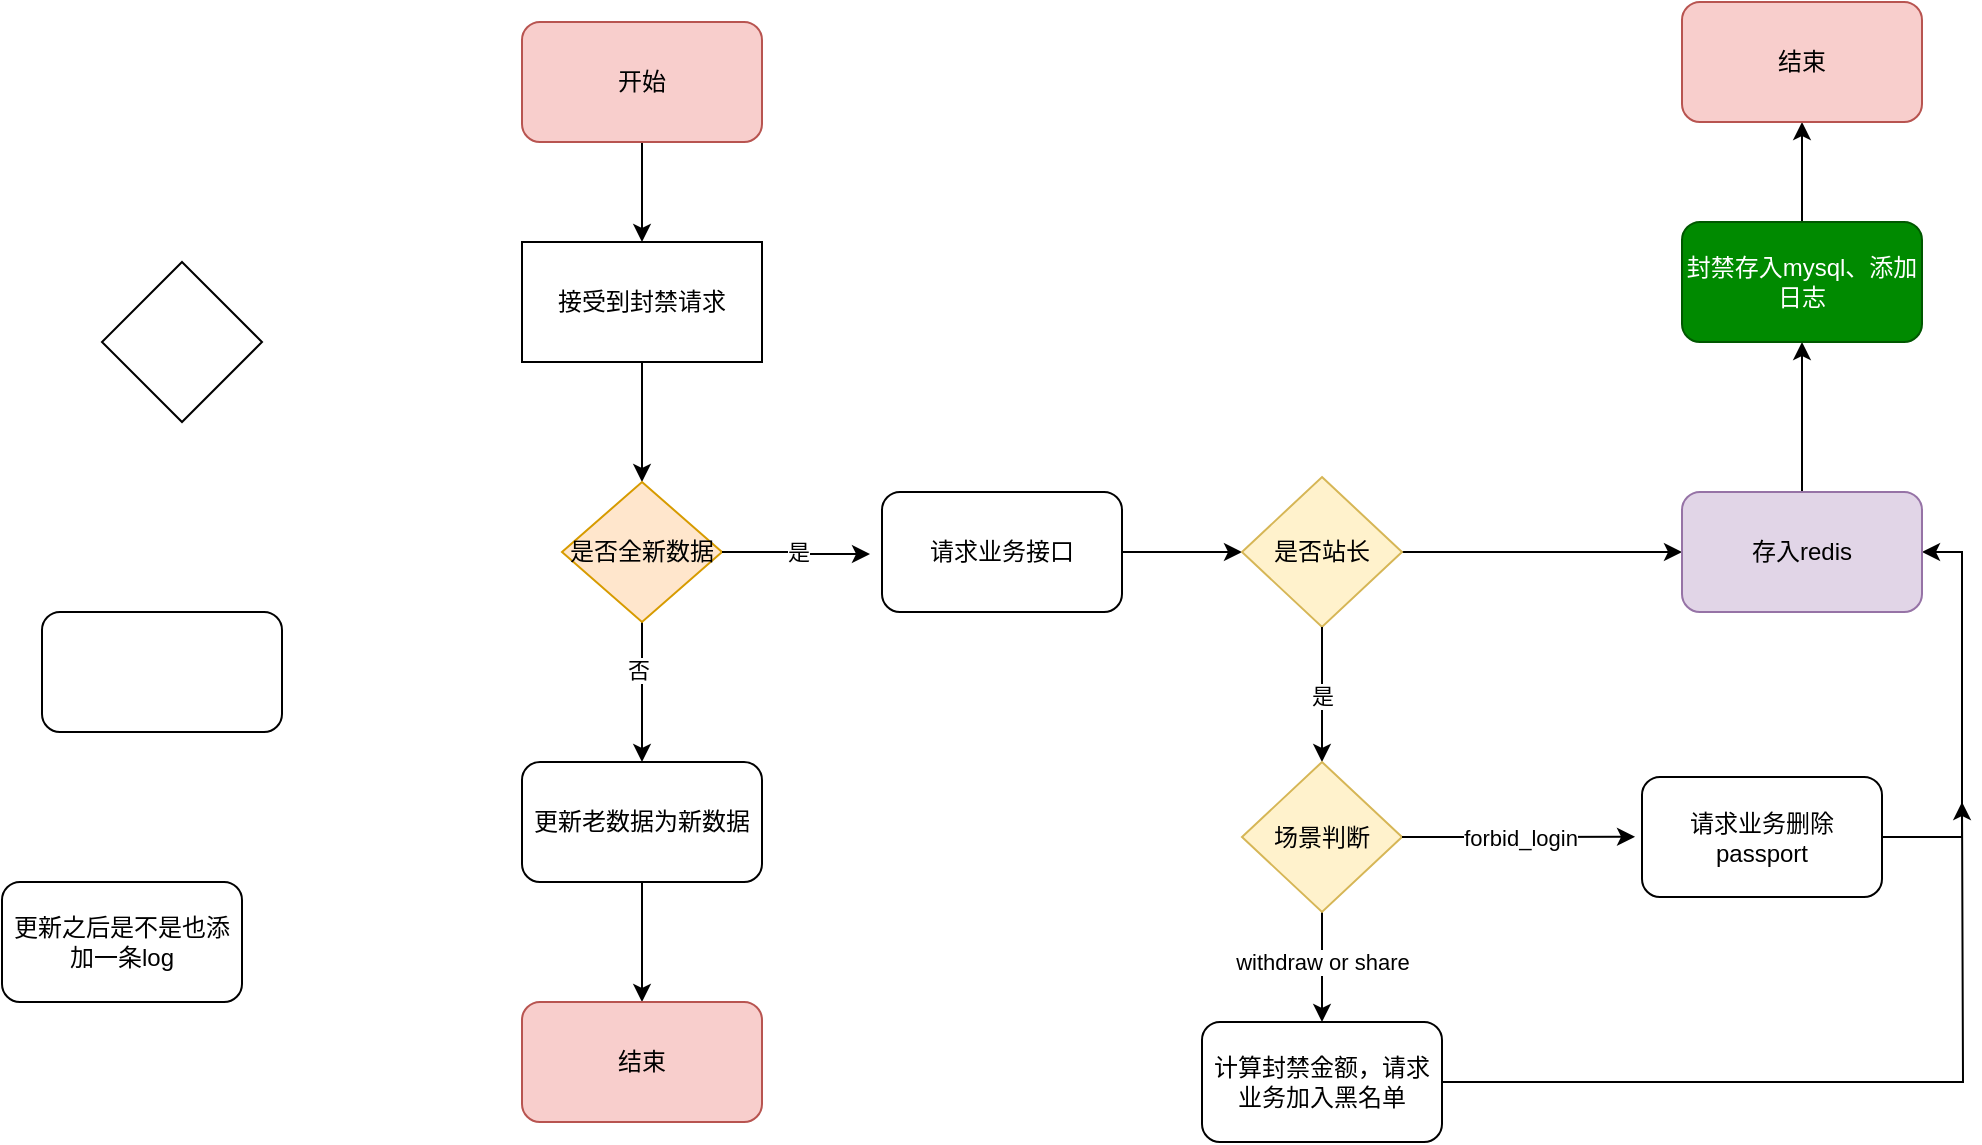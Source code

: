 <mxfile version="22.0.8" type="github">
  <diagram name="第 1 页" id="ECYKDuq8ofSZ6pfcjwfA">
    <mxGraphModel dx="1247" dy="1861" grid="1" gridSize="10" guides="1" tooltips="1" connect="1" arrows="1" fold="1" page="1" pageScale="1" pageWidth="827" pageHeight="1169" math="0" shadow="0">
      <root>
        <mxCell id="0" />
        <mxCell id="1" parent="0" />
        <mxCell id="UDzMC0Z9HXb_niioeU1D-3" style="edgeStyle=orthogonalEdgeStyle;rounded=0;orthogonalLoop=1;jettySize=auto;html=1;exitX=0.5;exitY=1;exitDx=0;exitDy=0;entryX=0.5;entryY=0;entryDx=0;entryDy=0;" edge="1" parent="1" source="UDzMC0Z9HXb_niioeU1D-1">
          <mxGeometry relative="1" as="geometry">
            <mxPoint x="350" y="200" as="targetPoint" />
          </mxGeometry>
        </mxCell>
        <mxCell id="UDzMC0Z9HXb_niioeU1D-1" value="接受到封禁请求" style="rounded=0;whiteSpace=wrap;html=1;" vertex="1" parent="1">
          <mxGeometry x="290" y="80" width="120" height="60" as="geometry" />
        </mxCell>
        <mxCell id="UDzMC0Z9HXb_niioeU1D-8" style="edgeStyle=orthogonalEdgeStyle;rounded=0;orthogonalLoop=1;jettySize=auto;html=1;exitX=0.5;exitY=1;exitDx=0;exitDy=0;entryX=0.5;entryY=0;entryDx=0;entryDy=0;" edge="1" parent="1" source="UDzMC0Z9HXb_niioeU1D-4" target="UDzMC0Z9HXb_niioeU1D-7">
          <mxGeometry relative="1" as="geometry" />
        </mxCell>
        <mxCell id="UDzMC0Z9HXb_niioeU1D-9" value="否" style="edgeLabel;html=1;align=center;verticalAlign=middle;resizable=0;points=[];" vertex="1" connectable="0" parent="UDzMC0Z9HXb_niioeU1D-8">
          <mxGeometry x="-0.314" y="-2" relative="1" as="geometry">
            <mxPoint as="offset" />
          </mxGeometry>
        </mxCell>
        <mxCell id="UDzMC0Z9HXb_niioeU1D-4" value="是否全新数据" style="rhombus;whiteSpace=wrap;html=1;fillColor=#ffe6cc;strokeColor=#d79b00;" vertex="1" parent="1">
          <mxGeometry x="310" y="200" width="80" height="70" as="geometry" />
        </mxCell>
        <mxCell id="UDzMC0Z9HXb_niioeU1D-15" style="edgeStyle=orthogonalEdgeStyle;rounded=0;orthogonalLoop=1;jettySize=auto;html=1;exitX=0.5;exitY=1;exitDx=0;exitDy=0;entryX=0.5;entryY=0;entryDx=0;entryDy=0;" edge="1" parent="1" source="UDzMC0Z9HXb_niioeU1D-7" target="UDzMC0Z9HXb_niioeU1D-14">
          <mxGeometry relative="1" as="geometry" />
        </mxCell>
        <mxCell id="UDzMC0Z9HXb_niioeU1D-7" value="更新老数据为新数据" style="rounded=1;whiteSpace=wrap;html=1;" vertex="1" parent="1">
          <mxGeometry x="290" y="340" width="120" height="60" as="geometry" />
        </mxCell>
        <mxCell id="UDzMC0Z9HXb_niioeU1D-19" style="edgeStyle=orthogonalEdgeStyle;rounded=0;orthogonalLoop=1;jettySize=auto;html=1;exitX=1;exitY=0.5;exitDx=0;exitDy=0;" edge="1" parent="1" source="UDzMC0Z9HXb_niioeU1D-10" target="UDzMC0Z9HXb_niioeU1D-13">
          <mxGeometry relative="1" as="geometry">
            <mxPoint x="630" y="235" as="targetPoint" />
          </mxGeometry>
        </mxCell>
        <mxCell id="UDzMC0Z9HXb_niioeU1D-10" value="请求业务接口" style="rounded=1;whiteSpace=wrap;html=1;" vertex="1" parent="1">
          <mxGeometry x="470" y="205" width="120" height="60" as="geometry" />
        </mxCell>
        <mxCell id="UDzMC0Z9HXb_niioeU1D-11" value="是" style="edgeStyle=orthogonalEdgeStyle;rounded=0;orthogonalLoop=1;jettySize=auto;html=1;exitX=1;exitY=0.5;exitDx=0;exitDy=0;entryX=-0.05;entryY=0.517;entryDx=0;entryDy=0;entryPerimeter=0;" edge="1" parent="1" source="UDzMC0Z9HXb_niioeU1D-4" target="UDzMC0Z9HXb_niioeU1D-10">
          <mxGeometry relative="1" as="geometry" />
        </mxCell>
        <mxCell id="UDzMC0Z9HXb_niioeU1D-33" style="edgeStyle=orthogonalEdgeStyle;rounded=0;orthogonalLoop=1;jettySize=auto;html=1;exitX=1;exitY=0.5;exitDx=0;exitDy=0;entryX=0;entryY=0.5;entryDx=0;entryDy=0;" edge="1" parent="1" source="UDzMC0Z9HXb_niioeU1D-13" target="UDzMC0Z9HXb_niioeU1D-32">
          <mxGeometry relative="1" as="geometry" />
        </mxCell>
        <mxCell id="UDzMC0Z9HXb_niioeU1D-13" value="是否站长" style="rhombus;whiteSpace=wrap;html=1;fillColor=#fff2cc;strokeColor=#d6b656;" vertex="1" parent="1">
          <mxGeometry x="650" y="197.5" width="80" height="75" as="geometry" />
        </mxCell>
        <mxCell id="UDzMC0Z9HXb_niioeU1D-14" value="结束" style="rounded=1;whiteSpace=wrap;html=1;fillColor=#f8cecc;strokeColor=#b85450;" vertex="1" parent="1">
          <mxGeometry x="290" y="460" width="120" height="60" as="geometry" />
        </mxCell>
        <mxCell id="UDzMC0Z9HXb_niioeU1D-17" style="edgeStyle=orthogonalEdgeStyle;rounded=0;orthogonalLoop=1;jettySize=auto;html=1;exitX=0.5;exitY=1;exitDx=0;exitDy=0;entryX=0.5;entryY=0;entryDx=0;entryDy=0;" edge="1" parent="1" source="UDzMC0Z9HXb_niioeU1D-16" target="UDzMC0Z9HXb_niioeU1D-1">
          <mxGeometry relative="1" as="geometry" />
        </mxCell>
        <mxCell id="UDzMC0Z9HXb_niioeU1D-16" value="开始" style="rounded=1;whiteSpace=wrap;html=1;fillColor=#f8cecc;strokeColor=#b85450;" vertex="1" parent="1">
          <mxGeometry x="290" y="-30" width="120" height="60" as="geometry" />
        </mxCell>
        <mxCell id="UDzMC0Z9HXb_niioeU1D-18" value="更新之后是不是也添加一条log" style="rounded=1;whiteSpace=wrap;html=1;" vertex="1" parent="1">
          <mxGeometry x="30" y="400" width="120" height="60" as="geometry" />
        </mxCell>
        <mxCell id="UDzMC0Z9HXb_niioeU1D-20" value="" style="rounded=1;whiteSpace=wrap;html=1;" vertex="1" parent="1">
          <mxGeometry x="50" y="265" width="120" height="60" as="geometry" />
        </mxCell>
        <mxCell id="UDzMC0Z9HXb_niioeU1D-21" value="" style="rhombus;whiteSpace=wrap;html=1;" vertex="1" parent="1">
          <mxGeometry x="80" y="90" width="80" height="80" as="geometry" />
        </mxCell>
        <mxCell id="UDzMC0Z9HXb_niioeU1D-23" value="是" style="edgeStyle=orthogonalEdgeStyle;rounded=0;orthogonalLoop=1;jettySize=auto;html=1;exitX=0.5;exitY=1;exitDx=0;exitDy=0;entryX=0.5;entryY=0;entryDx=0;entryDy=0;" edge="1" parent="1" source="UDzMC0Z9HXb_niioeU1D-13" target="UDzMC0Z9HXb_niioeU1D-24">
          <mxGeometry relative="1" as="geometry">
            <mxPoint x="689.28" y="336.82" as="targetPoint" />
          </mxGeometry>
        </mxCell>
        <mxCell id="UDzMC0Z9HXb_niioeU1D-26" style="edgeStyle=orthogonalEdgeStyle;rounded=0;orthogonalLoop=1;jettySize=auto;html=1;exitX=0.5;exitY=1;exitDx=0;exitDy=0;" edge="1" parent="1" source="UDzMC0Z9HXb_niioeU1D-24" target="UDzMC0Z9HXb_niioeU1D-25">
          <mxGeometry relative="1" as="geometry" />
        </mxCell>
        <mxCell id="UDzMC0Z9HXb_niioeU1D-27" value="withdraw or share" style="edgeLabel;html=1;align=center;verticalAlign=middle;resizable=0;points=[];" vertex="1" connectable="0" parent="UDzMC0Z9HXb_niioeU1D-26">
          <mxGeometry x="-0.088" relative="1" as="geometry">
            <mxPoint as="offset" />
          </mxGeometry>
        </mxCell>
        <mxCell id="UDzMC0Z9HXb_niioeU1D-24" value="场景判断" style="rhombus;whiteSpace=wrap;html=1;fillColor=#fff2cc;strokeColor=#d6b656;" vertex="1" parent="1">
          <mxGeometry x="650" y="340" width="80" height="75" as="geometry" />
        </mxCell>
        <mxCell id="UDzMC0Z9HXb_niioeU1D-35" style="edgeStyle=orthogonalEdgeStyle;rounded=0;orthogonalLoop=1;jettySize=auto;html=1;exitX=1;exitY=0.5;exitDx=0;exitDy=0;" edge="1" parent="1" source="UDzMC0Z9HXb_niioeU1D-25">
          <mxGeometry relative="1" as="geometry">
            <mxPoint x="1010" y="360" as="targetPoint" />
          </mxGeometry>
        </mxCell>
        <mxCell id="UDzMC0Z9HXb_niioeU1D-25" value="计算封禁金额，请求业务加入黑名单" style="rounded=1;whiteSpace=wrap;html=1;" vertex="1" parent="1">
          <mxGeometry x="630" y="470" width="120" height="60" as="geometry" />
        </mxCell>
        <mxCell id="UDzMC0Z9HXb_niioeU1D-34" style="edgeStyle=orthogonalEdgeStyle;rounded=0;orthogonalLoop=1;jettySize=auto;html=1;exitX=1;exitY=0.5;exitDx=0;exitDy=0;entryX=1;entryY=0.5;entryDx=0;entryDy=0;" edge="1" parent="1" source="UDzMC0Z9HXb_niioeU1D-28" target="UDzMC0Z9HXb_niioeU1D-32">
          <mxGeometry relative="1" as="geometry" />
        </mxCell>
        <mxCell id="UDzMC0Z9HXb_niioeU1D-28" value="请求业务删除passport" style="rounded=1;whiteSpace=wrap;html=1;" vertex="1" parent="1">
          <mxGeometry x="850" y="347.5" width="120" height="60" as="geometry" />
        </mxCell>
        <mxCell id="UDzMC0Z9HXb_niioeU1D-31" value="forbid_login" style="edgeStyle=orthogonalEdgeStyle;rounded=0;orthogonalLoop=1;jettySize=auto;html=1;exitX=1;exitY=0.5;exitDx=0;exitDy=0;entryX=-0.029;entryY=0.498;entryDx=0;entryDy=0;entryPerimeter=0;" edge="1" parent="1" source="UDzMC0Z9HXb_niioeU1D-24" target="UDzMC0Z9HXb_niioeU1D-28">
          <mxGeometry relative="1" as="geometry" />
        </mxCell>
        <mxCell id="UDzMC0Z9HXb_niioeU1D-37" style="edgeStyle=orthogonalEdgeStyle;rounded=0;orthogonalLoop=1;jettySize=auto;html=1;exitX=0.5;exitY=0;exitDx=0;exitDy=0;" edge="1" parent="1" source="UDzMC0Z9HXb_niioeU1D-32" target="UDzMC0Z9HXb_niioeU1D-36">
          <mxGeometry relative="1" as="geometry" />
        </mxCell>
        <mxCell id="UDzMC0Z9HXb_niioeU1D-32" value="存入redis" style="rounded=1;whiteSpace=wrap;html=1;fillColor=#e1d5e7;strokeColor=#9673a6;" vertex="1" parent="1">
          <mxGeometry x="870" y="205" width="120" height="60" as="geometry" />
        </mxCell>
        <mxCell id="UDzMC0Z9HXb_niioeU1D-40" style="edgeStyle=orthogonalEdgeStyle;rounded=0;orthogonalLoop=1;jettySize=auto;html=1;exitX=0.5;exitY=0;exitDx=0;exitDy=0;" edge="1" parent="1" source="UDzMC0Z9HXb_niioeU1D-36" target="UDzMC0Z9HXb_niioeU1D-39">
          <mxGeometry relative="1" as="geometry" />
        </mxCell>
        <mxCell id="UDzMC0Z9HXb_niioeU1D-36" value="封禁存入mysql、添加日志" style="rounded=1;whiteSpace=wrap;html=1;fillColor=#008a00;fontColor=#ffffff;strokeColor=#005700;" vertex="1" parent="1">
          <mxGeometry x="870" y="70" width="120" height="60" as="geometry" />
        </mxCell>
        <mxCell id="UDzMC0Z9HXb_niioeU1D-39" value="结束" style="rounded=1;whiteSpace=wrap;html=1;fillColor=#f8cecc;strokeColor=#b85450;" vertex="1" parent="1">
          <mxGeometry x="870" y="-40" width="120" height="60" as="geometry" />
        </mxCell>
      </root>
    </mxGraphModel>
  </diagram>
</mxfile>
